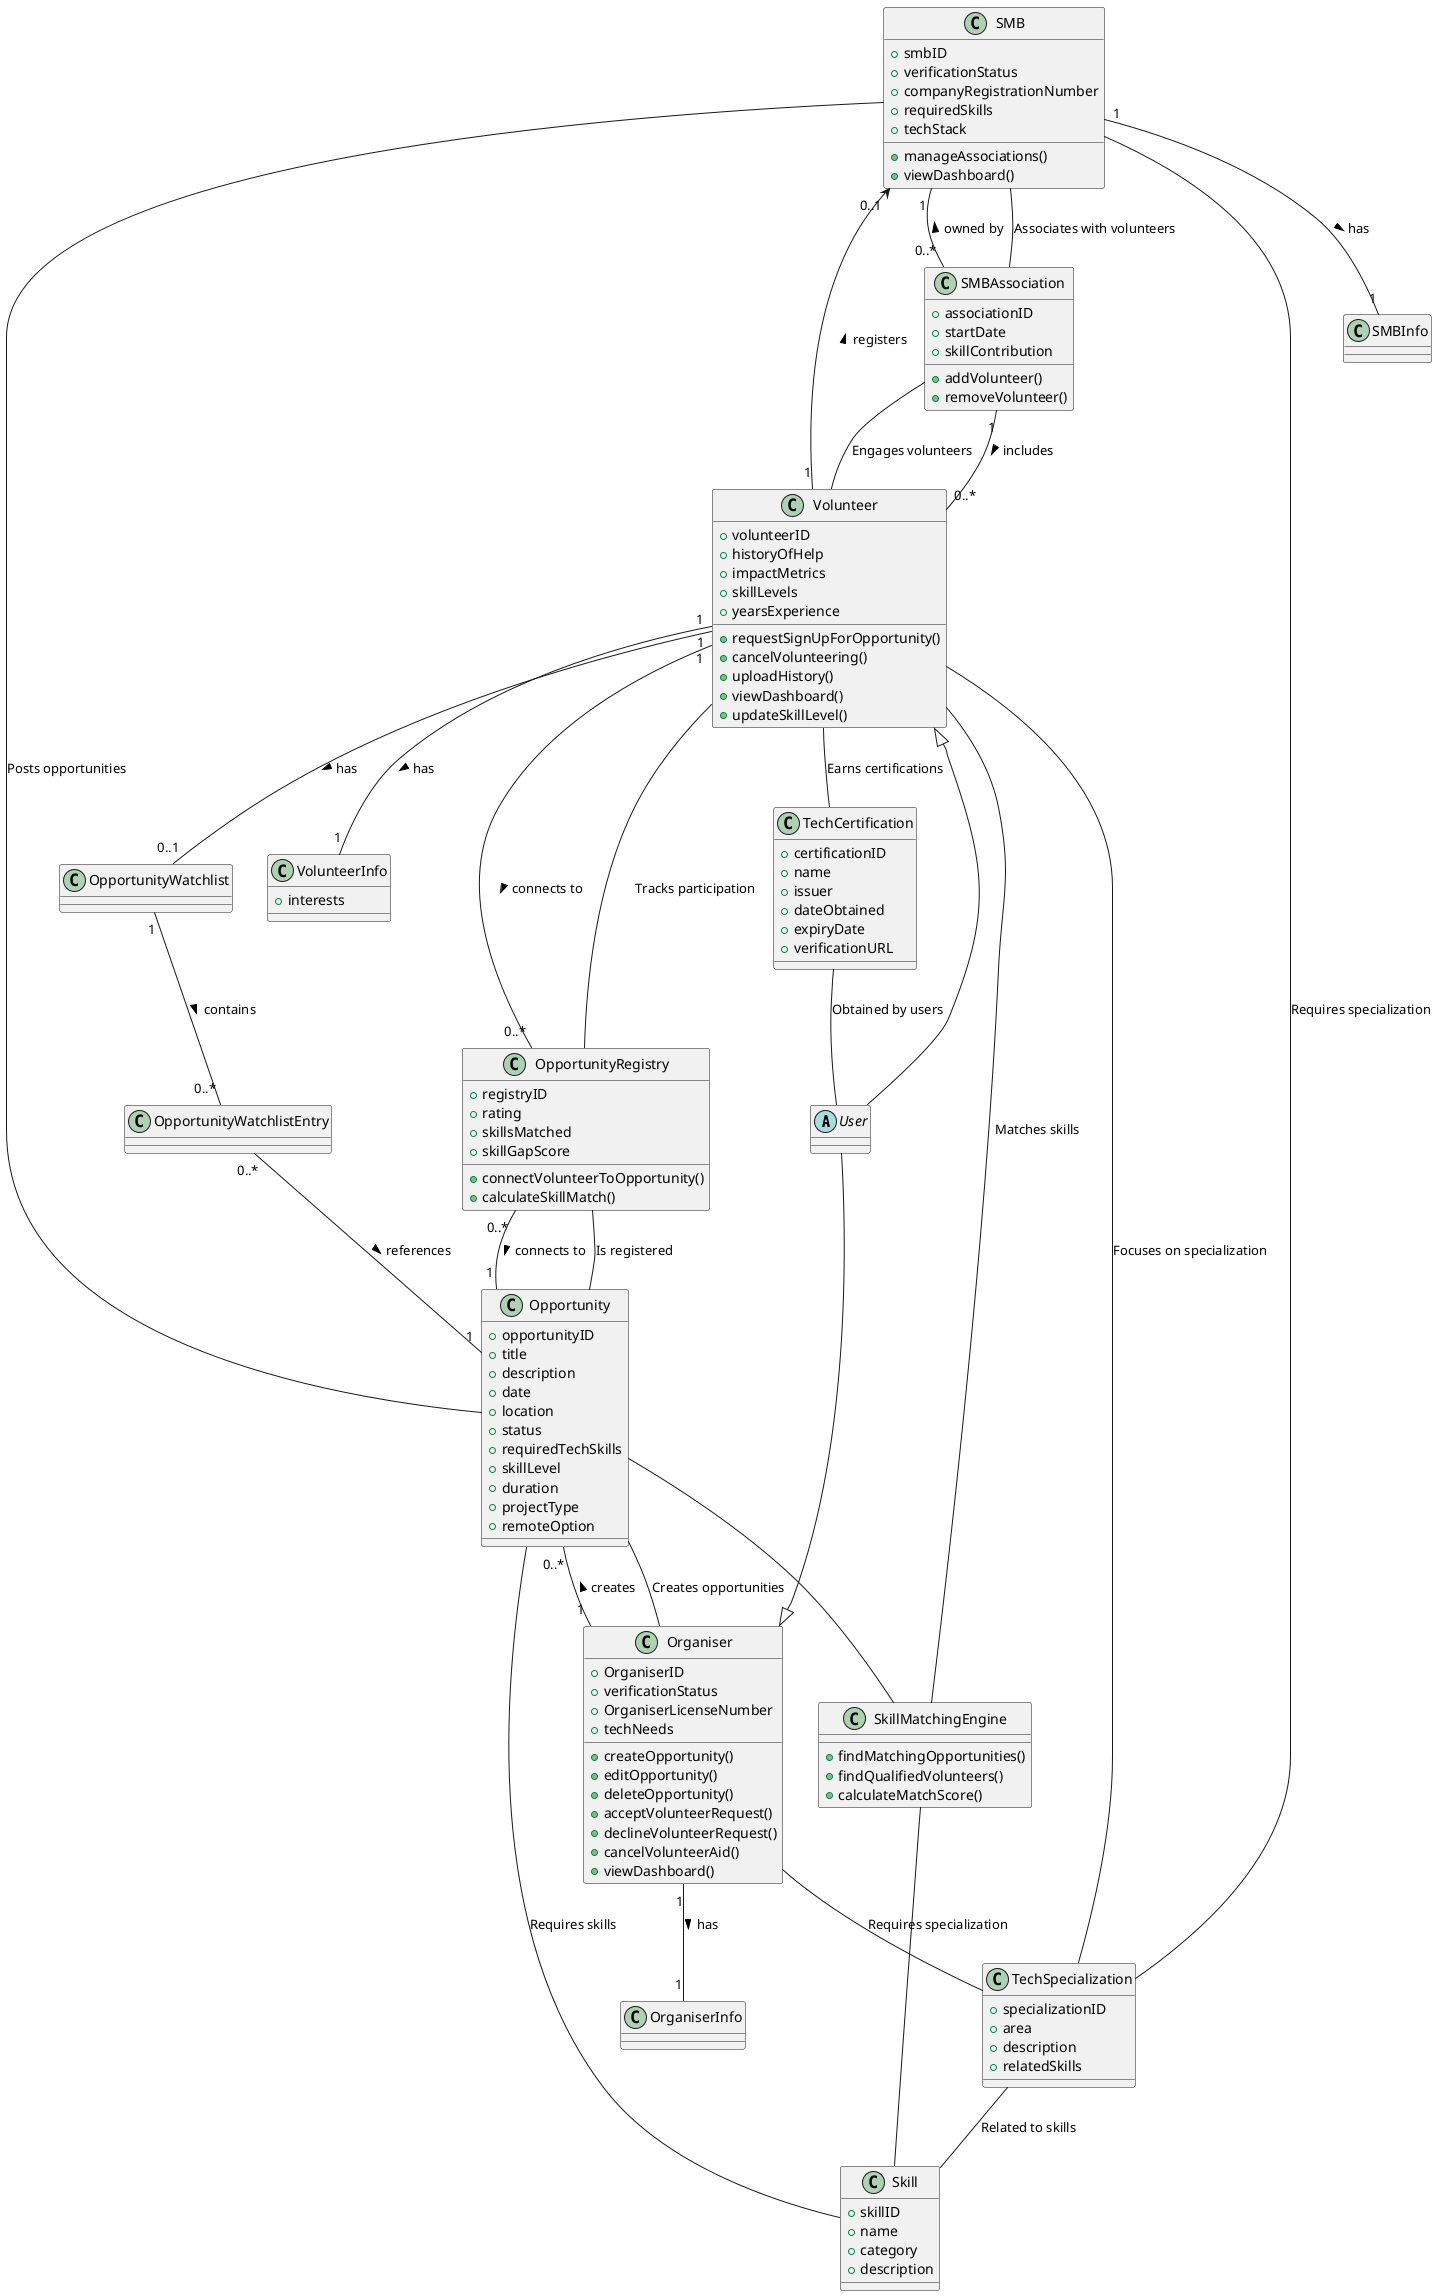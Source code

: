 @startuml

' Core User-related classes
abstract class User {

}

class Volunteer {
    +volunteerID
    +historyOfHelp
    +impactMetrics
    +skillLevels
    +yearsExperience
    +requestSignUpForOpportunity()
    +cancelVolunteering()
    +uploadHistory()
    +viewDashboard()
    +updateSkillLevel()
}

class SMB {
    +smbID
    +verificationStatus
    +companyRegistrationNumber
    +requiredSkills
    +techStack
    +manageAssociations()
    +viewDashboard()
}

class Organiser {
    +OrganiserID
    +verificationStatus
    +OrganiserLicenseNumber
    +techNeeds
    +createOpportunity()
    +editOpportunity()
    +deleteOpportunity()
    +acceptVolunteerRequest()
    +declineVolunteerRequest()
    +cancelVolunteerAid()
    +viewDashboard()
}

class VolunteerInfo {
    +interests
}


class OrganiserInfo {
}

class Organiser {
}

class Opportunity {
    +opportunityID
    +title
    +description
    +date
    +location
    +status
    +requiredTechSkills
    +skillLevel
    +duration
    +projectType
    +remoteOption
}

class Skill {
    +skillID
    +name
    +category
    +description
}


class OpportunityRegistry {
    +registryID
    +rating
    +skillsMatched
    +skillGapScore
    +connectVolunteerToOpportunity()
    +calculateSkillMatch()
}

class SkillMatchingEngine {
    +findMatchingOpportunities()
    +findQualifiedVolunteers()
    +calculateMatchScore()
}

class TechSpecialization {
    +specializationID
    +area
    +description
    +relatedSkills
}

class TechCertification {
    +certificationID
    +name
    +issuer
    +dateObtained
    +expiryDate
    +verificationURL
}


class SMBAssociation {
    +associationID
    +startDate
    +skillContribution
    +addVolunteer()
    +removeVolunteer()
}



class OpportunityWatchlist {
}

class OpportunityWatchlistEntry {
}
User -d-|> Volunteer
User -d-|> Organiser

Volunteer "1" -- "1" VolunteerInfo : "has >"
Volunteer "1" -u-> "0..1" SMB : "registers >"
Volunteer -- OpportunityRegistry : "Tracks participation"
Volunteer -- SkillMatchingEngine : "Matches skills"
Volunteer -- TechSpecialization : "Focuses on specialization"
Volunteer -- TechCertification : "Earns certifications"
Volunteer "1" -- "0..1" OpportunityWatchlist : "has >"

Opportunity -- SkillMatchingEngine 
SkillMatchingEngine -- Skill : ""

SMB "1" -- "1" SMBInfo : "has >"
SMB -- SMBAssociation : "Associates with volunteers"
SMB -- Opportunity : "Posts opportunities"
SMB -- TechSpecialization : "Requires specialization"

Organiser "1" -- "1" OrganiserInfo : "has >"

Organiser -- Opportunity : "Creates opportunities"
Organiser -- TechSpecialization : "Requires specialization"

Opportunity "0..*" -- "1" Organiser : "< creates"
Opportunity -- Skill : "Requires skills"
Opportunity -- OpportunityRegistry : "Is registered"

OpportunityWatchlist "1" -- "0..*" OpportunityWatchlistEntry : "contains >"
OpportunityWatchlistEntry "0..*" -- "1" Opportunity : "references >"

SMBAssociation "0..*" -- "1" SMB : "owned by >"
SMBAssociation "1" -- "0..*" Volunteer : "includes >"
SMBAssociation -- Volunteer : "Engages volunteers"

TechSpecialization -- Skill : "Related to skills"
TechCertification -- User : "Obtained by users"

Volunteer "1" --- "0..*" OpportunityRegistry : "connects to >"
OpportunityRegistry "0..*" -- "1" Opportunity : "connects to >"
@enduml